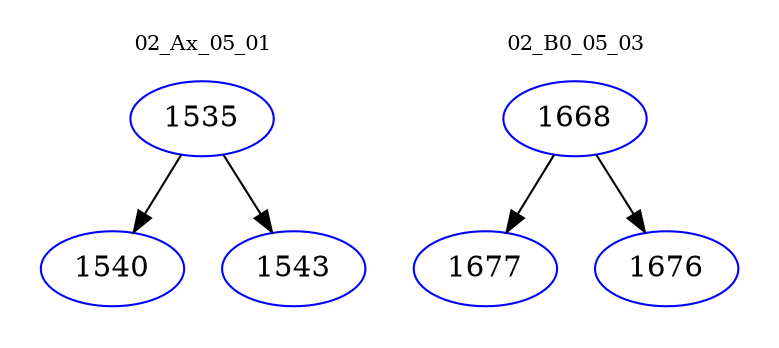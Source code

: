 digraph{
subgraph cluster_0 {
color = white
label = "02_Ax_05_01";
fontsize=10;
T0_1535 [label="1535", color="blue"]
T0_1535 -> T0_1540 [color="black"]
T0_1540 [label="1540", color="blue"]
T0_1535 -> T0_1543 [color="black"]
T0_1543 [label="1543", color="blue"]
}
subgraph cluster_1 {
color = white
label = "02_B0_05_03";
fontsize=10;
T1_1668 [label="1668", color="blue"]
T1_1668 -> T1_1677 [color="black"]
T1_1677 [label="1677", color="blue"]
T1_1668 -> T1_1676 [color="black"]
T1_1676 [label="1676", color="blue"]
}
}
